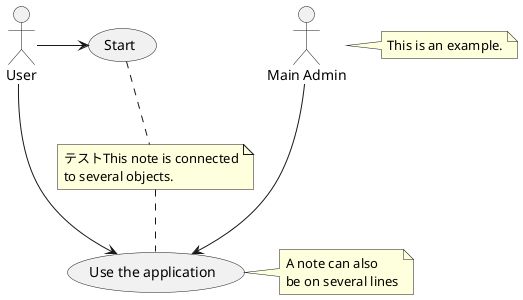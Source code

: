 @startuml
:Main Admin: as Admin
(Use the application) as (Use)

User -> (Start)
User --> (Use)

Admin ---> (Use)

note right of Admin : This is an example.

note right of (Use)
  A note can also
  be on several lines
end note

note "テストThis note is connected\nto several objects." as N2
(Start) .. N2
N2 .. (Use)
@enduml
